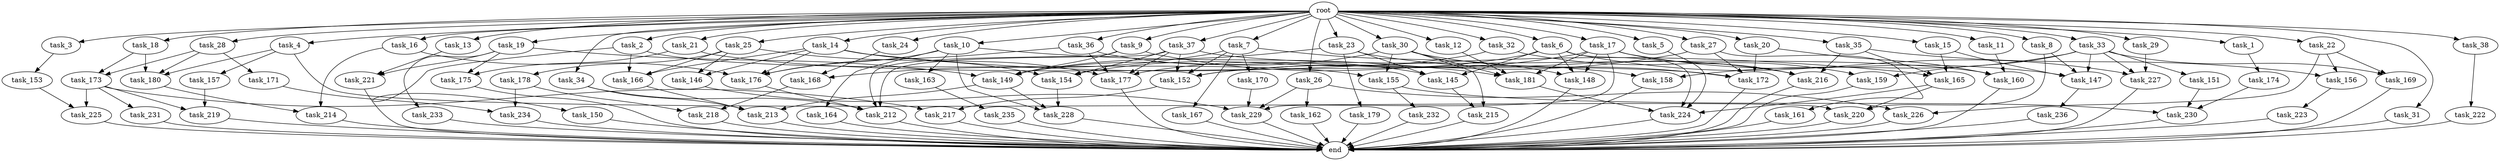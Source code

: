 digraph G {
  root [size="0.000000"];
  task_11 [size="1024.000000"];
  task_234 [size="730144440320.000000"];
  task_233 [size="858993459200.000000"];
  task_2 [size="1024.000000"];
  task_21 [size="1024.000000"];
  task_164 [size="549755813888.000000"];
  task_23 [size="1024.000000"];
  task_35 [size="1024.000000"];
  task_162 [size="137438953472.000000"];
  task_33 [size="1024.000000"];
  task_176 [size="2138893713408.000000"];
  task_232 [size="858993459200.000000"];
  task_217 [size="111669149696.000000"];
  task_231 [size="34359738368.000000"];
  task_14 [size="1024.000000"];
  task_157 [size="858993459200.000000"];
  task_145 [size="1151051235328.000000"];
  task_3 [size="1024.000000"];
  task_213 [size="377957122048.000000"];
  task_236 [size="77309411328.000000"];
  task_221 [size="1717986918400.000000"];
  task_152 [size="1520418422784.000000"];
  task_226 [size="996432412672.000000"];
  task_225 [size="893353197568.000000"];
  task_228 [size="661424963584.000000"];
  task_28 [size="1024.000000"];
  task_147 [size="987842478080.000000"];
  task_9 [size="1024.000000"];
  task_38 [size="1024.000000"];
  task_165 [size="833223655424.000000"];
  task_216 [size="738734374912.000000"];
  task_5 [size="1024.000000"];
  task_156 [size="1168231104512.000000"];
  task_30 [size="1024.000000"];
  task_150 [size="214748364800.000000"];
  task_179 [size="214748364800.000000"];
  task_173 [size="111669149696.000000"];
  end [size="0.000000"];
  task_220 [size="1133871366144.000000"];
  task_215 [size="292057776128.000000"];
  task_153 [size="77309411328.000000"];
  task_168 [size="386547056640.000000"];
  task_27 [size="1024.000000"];
  task_158 [size="1279900254208.000000"];
  task_29 [size="1024.000000"];
  task_34 [size="1024.000000"];
  task_166 [size="558345748480.000000"];
  task_212 [size="2302102470656.000000"];
  task_169 [size="1279900254208.000000"];
  task_227 [size="532575944704.000000"];
  task_160 [size="1382979469312.000000"];
  task_230 [size="1382979469312.000000"];
  task_151 [size="420906795008.000000"];
  task_146 [size="343597383680.000000"];
  task_163 [size="549755813888.000000"];
  task_172 [size="644245094400.000000"];
  task_175 [size="1073741824000.000000"];
  task_8 [size="1024.000000"];
  task_214 [size="558345748480.000000"];
  task_154 [size="970662608896.000000"];
  task_15 [size="1024.000000"];
  task_24 [size="1024.000000"];
  task_155 [size="292057776128.000000"];
  task_159 [size="498216206336.000000"];
  task_167 [size="309237645312.000000"];
  task_31 [size="1024.000000"];
  task_12 [size="1024.000000"];
  task_32 [size="1024.000000"];
  task_222 [size="858993459200.000000"];
  task_171 [size="34359738368.000000"];
  task_224 [size="601295421440.000000"];
  task_10 [size="1024.000000"];
  task_223 [size="858993459200.000000"];
  task_219 [size="68719476736.000000"];
  task_1 [size="1024.000000"];
  task_20 [size="1024.000000"];
  task_4 [size="1024.000000"];
  task_13 [size="1024.000000"];
  task_36 [size="1024.000000"];
  task_170 [size="309237645312.000000"];
  task_235 [size="137438953472.000000"];
  task_16 [size="1024.000000"];
  task_181 [size="1391569403904.000000"];
  task_177 [size="2104533975040.000000"];
  task_37 [size="1024.000000"];
  task_18 [size="1024.000000"];
  task_26 [size="1024.000000"];
  task_180 [size="970662608896.000000"];
  task_25 [size="1024.000000"];
  task_149 [size="2010044694528.000000"];
  task_178 [size="34359738368.000000"];
  task_19 [size="1024.000000"];
  task_229 [size="910533066752.000000"];
  task_161 [size="137438953472.000000"];
  task_22 [size="1024.000000"];
  task_148 [size="601295421440.000000"];
  task_17 [size="1024.000000"];
  task_6 [size="1024.000000"];
  task_7 [size="1024.000000"];
  task_218 [size="970662608896.000000"];
  task_174 [size="77309411328.000000"];

  root -> task_11 [size="1.000000"];
  root -> task_28 [size="1.000000"];
  root -> task_10 [size="1.000000"];
  root -> task_20 [size="1.000000"];
  root -> task_2 [size="1.000000"];
  root -> task_4 [size="1.000000"];
  root -> task_13 [size="1.000000"];
  root -> task_21 [size="1.000000"];
  root -> task_16 [size="1.000000"];
  root -> task_22 [size="1.000000"];
  root -> task_15 [size="1.000000"];
  root -> task_36 [size="1.000000"];
  root -> task_33 [size="1.000000"];
  root -> task_1 [size="1.000000"];
  root -> task_5 [size="1.000000"];
  root -> task_14 [size="1.000000"];
  root -> task_18 [size="1.000000"];
  root -> task_26 [size="1.000000"];
  root -> task_6 [size="1.000000"];
  root -> task_25 [size="1.000000"];
  root -> task_24 [size="1.000000"];
  root -> task_9 [size="1.000000"];
  root -> task_23 [size="1.000000"];
  root -> task_3 [size="1.000000"];
  root -> task_19 [size="1.000000"];
  root -> task_27 [size="1.000000"];
  root -> task_35 [size="1.000000"];
  root -> task_38 [size="1.000000"];
  root -> task_17 [size="1.000000"];
  root -> task_31 [size="1.000000"];
  root -> task_12 [size="1.000000"];
  root -> task_32 [size="1.000000"];
  root -> task_34 [size="1.000000"];
  root -> task_37 [size="1.000000"];
  root -> task_30 [size="1.000000"];
  root -> task_8 [size="1.000000"];
  root -> task_7 [size="1.000000"];
  root -> task_29 [size="1.000000"];
  task_11 -> task_160 [size="301989888.000000"];
  task_234 -> end [size="1.000000"];
  task_233 -> end [size="1.000000"];
  task_2 -> task_155 [size="209715200.000000"];
  task_2 -> task_150 [size="209715200.000000"];
  task_2 -> task_166 [size="209715200.000000"];
  task_21 -> task_172 [size="209715200.000000"];
  task_21 -> task_175 [size="209715200.000000"];
  task_164 -> end [size="1.000000"];
  task_23 -> task_179 [size="209715200.000000"];
  task_23 -> task_149 [size="209715200.000000"];
  task_23 -> task_145 [size="209715200.000000"];
  task_23 -> task_216 [size="209715200.000000"];
  task_35 -> task_156 [size="301989888.000000"];
  task_35 -> task_165 [size="301989888.000000"];
  task_35 -> task_216 [size="301989888.000000"];
  task_162 -> end [size="1.000000"];
  task_33 -> task_158 [size="411041792.000000"];
  task_33 -> task_227 [size="411041792.000000"];
  task_33 -> task_147 [size="411041792.000000"];
  task_33 -> task_169 [size="411041792.000000"];
  task_33 -> task_159 [size="411041792.000000"];
  task_33 -> task_151 [size="411041792.000000"];
  task_176 -> task_212 [size="536870912.000000"];
  task_232 -> end [size="1.000000"];
  task_217 -> end [size="1.000000"];
  task_231 -> end [size="1.000000"];
  task_14 -> task_146 [size="301989888.000000"];
  task_14 -> task_166 [size="301989888.000000"];
  task_14 -> task_177 [size="301989888.000000"];
  task_14 -> task_165 [size="301989888.000000"];
  task_14 -> task_176 [size="301989888.000000"];
  task_157 -> task_219 [size="33554432.000000"];
  task_145 -> task_215 [size="209715200.000000"];
  task_3 -> task_153 [size="75497472.000000"];
  task_213 -> end [size="1.000000"];
  task_236 -> end [size="1.000000"];
  task_221 -> end [size="1.000000"];
  task_152 -> task_217 [size="75497472.000000"];
  task_226 -> end [size="1.000000"];
  task_225 -> end [size="1.000000"];
  task_228 -> end [size="1.000000"];
  task_28 -> task_173 [size="33554432.000000"];
  task_28 -> task_171 [size="33554432.000000"];
  task_28 -> task_180 [size="33554432.000000"];
  task_147 -> task_236 [size="75497472.000000"];
  task_9 -> task_158 [size="838860800.000000"];
  task_9 -> task_149 [size="838860800.000000"];
  task_9 -> task_212 [size="838860800.000000"];
  task_38 -> task_222 [size="838860800.000000"];
  task_165 -> task_224 [size="134217728.000000"];
  task_165 -> task_220 [size="134217728.000000"];
  task_216 -> end [size="1.000000"];
  task_5 -> task_224 [size="301989888.000000"];
  task_156 -> task_223 [size="838860800.000000"];
  task_30 -> task_155 [size="75497472.000000"];
  task_30 -> task_172 [size="75497472.000000"];
  task_30 -> task_181 [size="75497472.000000"];
  task_30 -> task_149 [size="75497472.000000"];
  task_30 -> task_215 [size="75497472.000000"];
  task_150 -> end [size="1.000000"];
  task_179 -> end [size="1.000000"];
  task_173 -> task_217 [size="33554432.000000"];
  task_173 -> task_219 [size="33554432.000000"];
  task_173 -> task_225 [size="33554432.000000"];
  task_173 -> task_231 [size="33554432.000000"];
  task_220 -> end [size="1.000000"];
  task_215 -> end [size="1.000000"];
  task_153 -> task_225 [size="838860800.000000"];
  task_168 -> task_218 [size="536870912.000000"];
  task_27 -> task_172 [size="134217728.000000"];
  task_27 -> task_152 [size="134217728.000000"];
  task_27 -> task_161 [size="134217728.000000"];
  task_158 -> end [size="1.000000"];
  task_29 -> task_227 [size="33554432.000000"];
  task_34 -> task_212 [size="33554432.000000"];
  task_34 -> task_213 [size="33554432.000000"];
  task_166 -> task_213 [size="301989888.000000"];
  task_212 -> end [size="1.000000"];
  task_169 -> end [size="1.000000"];
  task_227 -> end [size="1.000000"];
  task_160 -> end [size="1.000000"];
  task_230 -> end [size="1.000000"];
  task_151 -> task_230 [size="209715200.000000"];
  task_146 -> task_229 [size="134217728.000000"];
  task_163 -> task_235 [size="134217728.000000"];
  task_172 -> end [size="1.000000"];
  task_175 -> end [size="1.000000"];
  task_8 -> task_147 [size="134217728.000000"];
  task_8 -> task_220 [size="134217728.000000"];
  task_214 -> end [size="1.000000"];
  task_154 -> task_228 [size="75497472.000000"];
  task_15 -> task_147 [size="209715200.000000"];
  task_15 -> task_165 [size="209715200.000000"];
  task_24 -> task_168 [size="75497472.000000"];
  task_155 -> task_230 [size="838860800.000000"];
  task_155 -> task_232 [size="838860800.000000"];
  task_159 -> end [size="1.000000"];
  task_167 -> end [size="1.000000"];
  task_31 -> end [size="1.000000"];
  task_12 -> task_181 [size="536870912.000000"];
  task_32 -> task_154 [size="75497472.000000"];
  task_32 -> task_159 [size="75497472.000000"];
  task_222 -> end [size="1.000000"];
  task_171 -> task_234 [size="301989888.000000"];
  task_224 -> end [size="1.000000"];
  task_10 -> task_164 [size="536870912.000000"];
  task_10 -> task_228 [size="536870912.000000"];
  task_10 -> task_176 [size="536870912.000000"];
  task_10 -> task_181 [size="536870912.000000"];
  task_10 -> task_163 [size="536870912.000000"];
  task_223 -> end [size="1.000000"];
  task_219 -> end [size="1.000000"];
  task_1 -> task_174 [size="75497472.000000"];
  task_20 -> task_172 [size="209715200.000000"];
  task_20 -> task_160 [size="209715200.000000"];
  task_4 -> task_157 [size="838860800.000000"];
  task_4 -> task_180 [size="838860800.000000"];
  task_4 -> task_220 [size="838860800.000000"];
  task_13 -> task_221 [size="838860800.000000"];
  task_36 -> task_176 [size="838860800.000000"];
  task_36 -> task_177 [size="838860800.000000"];
  task_36 -> task_145 [size="838860800.000000"];
  task_170 -> task_229 [size="411041792.000000"];
  task_235 -> end [size="1.000000"];
  task_16 -> task_214 [size="411041792.000000"];
  task_16 -> task_176 [size="411041792.000000"];
  task_181 -> task_224 [size="75497472.000000"];
  task_177 -> end [size="1.000000"];
  task_37 -> task_154 [size="838860800.000000"];
  task_37 -> task_152 [size="838860800.000000"];
  task_37 -> task_160 [size="838860800.000000"];
  task_37 -> task_177 [size="838860800.000000"];
  task_37 -> task_212 [size="838860800.000000"];
  task_18 -> task_173 [size="75497472.000000"];
  task_18 -> task_180 [size="75497472.000000"];
  task_26 -> task_229 [size="134217728.000000"];
  task_26 -> task_162 [size="134217728.000000"];
  task_26 -> task_226 [size="134217728.000000"];
  task_180 -> task_214 [size="134217728.000000"];
  task_25 -> task_154 [size="33554432.000000"];
  task_25 -> task_146 [size="33554432.000000"];
  task_25 -> task_178 [size="33554432.000000"];
  task_25 -> task_166 [size="33554432.000000"];
  task_149 -> task_228 [size="33554432.000000"];
  task_149 -> task_213 [size="33554432.000000"];
  task_178 -> task_234 [size="411041792.000000"];
  task_178 -> task_218 [size="411041792.000000"];
  task_19 -> task_221 [size="838860800.000000"];
  task_19 -> task_175 [size="838860800.000000"];
  task_19 -> task_149 [size="838860800.000000"];
  task_19 -> task_233 [size="838860800.000000"];
  task_229 -> end [size="1.000000"];
  task_161 -> end [size="1.000000"];
  task_22 -> task_169 [size="838860800.000000"];
  task_22 -> task_156 [size="838860800.000000"];
  task_22 -> task_226 [size="838860800.000000"];
  task_148 -> end [size="1.000000"];
  task_17 -> task_152 [size="209715200.000000"];
  task_17 -> task_216 [size="209715200.000000"];
  task_17 -> task_229 [size="209715200.000000"];
  task_17 -> task_147 [size="209715200.000000"];
  task_17 -> task_181 [size="209715200.000000"];
  task_17 -> task_148 [size="209715200.000000"];
  task_6 -> task_227 [size="75497472.000000"];
  task_6 -> task_224 [size="75497472.000000"];
  task_6 -> task_177 [size="75497472.000000"];
  task_6 -> task_145 [size="75497472.000000"];
  task_6 -> task_148 [size="75497472.000000"];
  task_7 -> task_148 [size="301989888.000000"];
  task_7 -> task_152 [size="301989888.000000"];
  task_7 -> task_170 [size="301989888.000000"];
  task_7 -> task_168 [size="301989888.000000"];
  task_7 -> task_167 [size="301989888.000000"];
  task_218 -> end [size="1.000000"];
  task_174 -> task_230 [size="301989888.000000"];
}
